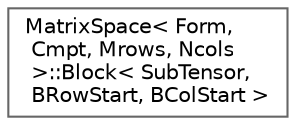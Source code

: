 digraph "Graphical Class Hierarchy"
{
 // LATEX_PDF_SIZE
  bgcolor="transparent";
  edge [fontname=Helvetica,fontsize=10,labelfontname=Helvetica,labelfontsize=10];
  node [fontname=Helvetica,fontsize=10,shape=box,height=0.2,width=0.4];
  rankdir="LR";
  Node0 [id="Node000000",label="MatrixSpace\< Form,\l Cmpt, Mrows, Ncols\l \>::Block\< SubTensor,\l BRowStart, BColStart \>",height=0.2,width=0.4,color="grey40", fillcolor="white", style="filled",URL="$classFoam_1_1MatrixSpace_1_1Block.html",tooltip=" "];
}
